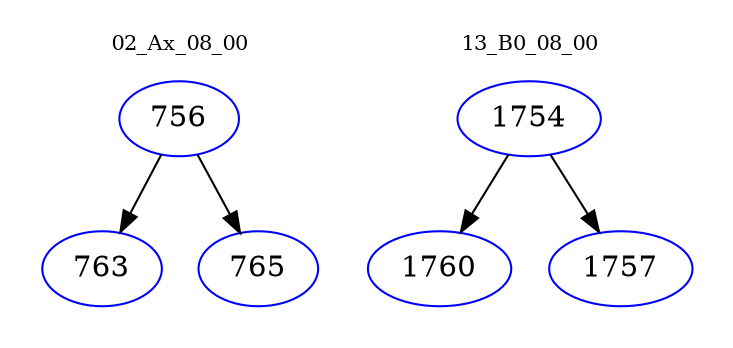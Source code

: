 digraph{
subgraph cluster_0 {
color = white
label = "02_Ax_08_00";
fontsize=10;
T0_756 [label="756", color="blue"]
T0_756 -> T0_763 [color="black"]
T0_763 [label="763", color="blue"]
T0_756 -> T0_765 [color="black"]
T0_765 [label="765", color="blue"]
}
subgraph cluster_1 {
color = white
label = "13_B0_08_00";
fontsize=10;
T1_1754 [label="1754", color="blue"]
T1_1754 -> T1_1760 [color="black"]
T1_1760 [label="1760", color="blue"]
T1_1754 -> T1_1757 [color="black"]
T1_1757 [label="1757", color="blue"]
}
}

